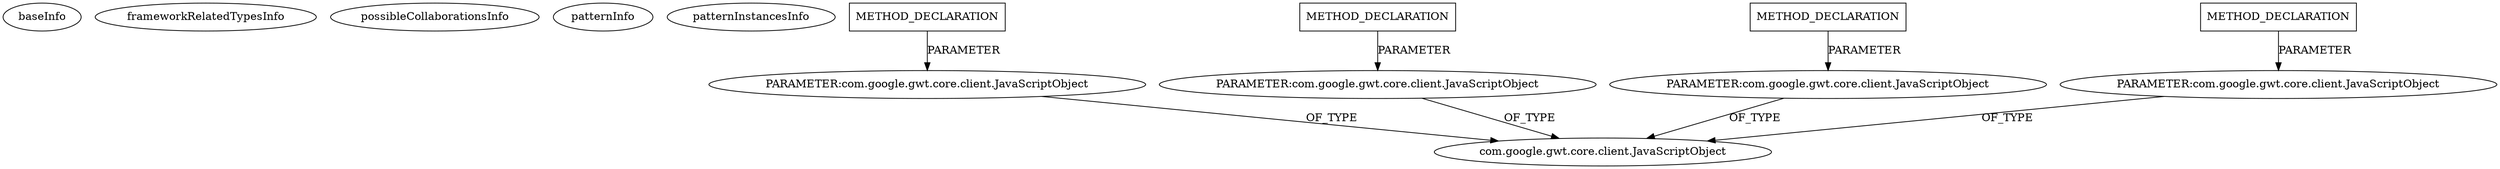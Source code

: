 digraph {
baseInfo[graphId=12,category="pattern",isAnonymous=false,possibleRelation=false]
frameworkRelatedTypesInfo[]
possibleCollaborationsInfo[]
patternInfo[frequency=2.0,patternRootClient=null]
patternInstancesInfo[0="brychcy-gwt-jquery~/brychcy-gwt-jquery/gwt-jquery-master/src/com/xedge/jquery/client/Deferred.java~Deferred~924",1="pandurangpatil-gwt-youtube~/pandurangpatil-gwt-youtube/gwt-youtube-master/gwt-youtube-player/src/main/java/open/pandurang/gwt/youtube/client/YouTubePlayer.java~YouTubePlayer~4258"]
10[label="com.google.gwt.core.client.JavaScriptObject",vertexType="FRAMEWORK_CLASS_TYPE",isFrameworkType=false]
130[label="PARAMETER:com.google.gwt.core.client.JavaScriptObject",vertexType="PARAMETER_DECLARATION",isFrameworkType=false]
117[label="PARAMETER:com.google.gwt.core.client.JavaScriptObject",vertexType="PARAMETER_DECLARATION",isFrameworkType=false]
91[label="PARAMETER:com.google.gwt.core.client.JavaScriptObject",vertexType="PARAMETER_DECLARATION",isFrameworkType=false]
143[label="PARAMETER:com.google.gwt.core.client.JavaScriptObject",vertexType="PARAMETER_DECLARATION",isFrameworkType=false]
116[label="METHOD_DECLARATION",vertexType="CLIENT_METHOD_DECLARATION",isFrameworkType=false,shape=box]
142[label="METHOD_DECLARATION",vertexType="CLIENT_METHOD_DECLARATION",isFrameworkType=false,shape=box]
129[label="METHOD_DECLARATION",vertexType="CLIENT_METHOD_DECLARATION",isFrameworkType=false,shape=box]
90[label="METHOD_DECLARATION",vertexType="CLIENT_METHOD_DECLARATION",isFrameworkType=false,shape=box]
116->117[label="PARAMETER"]
142->143[label="PARAMETER"]
130->10[label="OF_TYPE"]
90->91[label="PARAMETER"]
91->10[label="OF_TYPE"]
143->10[label="OF_TYPE"]
117->10[label="OF_TYPE"]
129->130[label="PARAMETER"]
}
